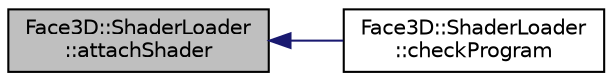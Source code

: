 digraph "Face3D::ShaderLoader::attachShader"
{
  edge [fontname="Helvetica",fontsize="10",labelfontname="Helvetica",labelfontsize="10"];
  node [fontname="Helvetica",fontsize="10",shape=record];
  rankdir="LR";
  Node1 [label="Face3D::ShaderLoader\l::attachShader",height=0.2,width=0.4,color="black", fillcolor="grey75", style="filled", fontcolor="black"];
  Node1 -> Node2 [dir="back",color="midnightblue",fontsize="10",style="solid",fontname="Helvetica"];
  Node2 [label="Face3D::ShaderLoader\l::checkProgram",height=0.2,width=0.4,color="black", fillcolor="white", style="filled",URL="$class_face3_d_1_1_shader_loader.html#a01cc11dfddbe0afa70ec2ebd78c7dde2"];
}
